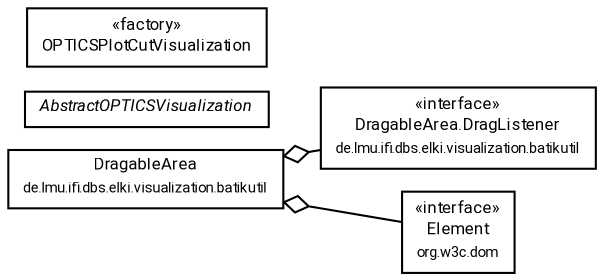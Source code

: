 #!/usr/local/bin/dot
#
# Class diagram 
# Generated by UMLGraph version R5_7_2-60-g0e99a6 (http://www.spinellis.gr/umlgraph/)
#

digraph G {
	graph [fontnames="svg"]
	edge [fontname="Roboto",fontsize=7,labelfontname="Roboto",labelfontsize=7,color="black"];
	node [fontname="Roboto",fontcolor="black",fontsize=8,shape=plaintext,margin=0,width=0,height=0];
	nodesep=0.15;
	ranksep=0.25;
	rankdir=LR;
	// de.lmu.ifi.dbs.elki.visualization.batikutil.DragableArea
	c7529197 [label=<<table title="de.lmu.ifi.dbs.elki.visualization.batikutil.DragableArea" border="0" cellborder="1" cellspacing="0" cellpadding="2" href="../../batikutil/DragableArea.html" target="_parent">
		<tr><td><table border="0" cellspacing="0" cellpadding="1">
		<tr><td align="center" balign="center"> <font face="Roboto">DragableArea</font> </td></tr>
		<tr><td align="center" balign="center"> <font face="Roboto" point-size="7.0">de.lmu.ifi.dbs.elki.visualization.batikutil</font> </td></tr>
		</table></td></tr>
		</table>>, URL="../../batikutil/DragableArea.html"];
	// de.lmu.ifi.dbs.elki.visualization.batikutil.DragableArea.DragListener
	c7529198 [label=<<table title="de.lmu.ifi.dbs.elki.visualization.batikutil.DragableArea.DragListener" border="0" cellborder="1" cellspacing="0" cellpadding="2" href="../../batikutil/DragableArea.DragListener.html" target="_parent">
		<tr><td><table border="0" cellspacing="0" cellpadding="1">
		<tr><td align="center" balign="center"> &#171;interface&#187; </td></tr>
		<tr><td align="center" balign="center"> <font face="Roboto">DragableArea.DragListener</font> </td></tr>
		<tr><td align="center" balign="center"> <font face="Roboto" point-size="7.0">de.lmu.ifi.dbs.elki.visualization.batikutil</font> </td></tr>
		</table></td></tr>
		</table>>, URL="../../batikutil/DragableArea.DragListener.html"];
	// de.lmu.ifi.dbs.elki.visualization.visualizers.optics.AbstractOPTICSVisualization
	c7529305 [label=<<table title="de.lmu.ifi.dbs.elki.visualization.visualizers.optics.AbstractOPTICSVisualization" border="0" cellborder="1" cellspacing="0" cellpadding="2" href="AbstractOPTICSVisualization.html" target="_parent">
		<tr><td><table border="0" cellspacing="0" cellpadding="1">
		<tr><td align="center" balign="center"> <font face="Roboto"><i>AbstractOPTICSVisualization</i></font> </td></tr>
		</table></td></tr>
		</table>>, URL="AbstractOPTICSVisualization.html"];
	// de.lmu.ifi.dbs.elki.visualization.visualizers.optics.OPTICSPlotCutVisualization
	c7529309 [label=<<table title="de.lmu.ifi.dbs.elki.visualization.visualizers.optics.OPTICSPlotCutVisualization" border="0" cellborder="1" cellspacing="0" cellpadding="2" href="OPTICSPlotCutVisualization.html" target="_parent">
		<tr><td><table border="0" cellspacing="0" cellpadding="1">
		<tr><td align="center" balign="center"> &#171;factory&#187; </td></tr>
		<tr><td align="center" balign="center"> <font face="Roboto">OPTICSPlotCutVisualization</font> </td></tr>
		</table></td></tr>
		</table>>, URL="OPTICSPlotCutVisualization.html"];
	// de.lmu.ifi.dbs.elki.visualization.batikutil.DragableArea has de.lmu.ifi.dbs.elki.visualization.batikutil.DragableArea.DragListener
	c7529197 -> c7529198 [arrowhead=none,arrowtail=ediamond,dir=back,weight=4];
	// de.lmu.ifi.dbs.elki.visualization.batikutil.DragableArea has org.w3c.dom.Element
	c7529197 -> c7532136 [arrowhead=none,arrowtail=ediamond,dir=back,weight=4];
	// org.w3c.dom.Element
	c7532136 [label=<<table title="org.w3c.dom.Element" border="0" cellborder="1" cellspacing="0" cellpadding="2" href="http://docs.oracle.com/javase/7/docs/api/org/w3c/dom/Element.html" target="_parent">
		<tr><td><table border="0" cellspacing="0" cellpadding="1">
		<tr><td align="center" balign="center"> &#171;interface&#187; </td></tr>
		<tr><td align="center" balign="center"> <font face="Roboto">Element</font> </td></tr>
		<tr><td align="center" balign="center"> <font face="Roboto" point-size="7.0">org.w3c.dom</font> </td></tr>
		</table></td></tr>
		</table>>, URL="http://docs.oracle.com/javase/7/docs/api/org/w3c/dom/Element.html"];
}

